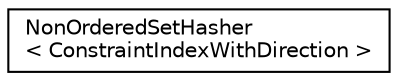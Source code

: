 digraph "Graphical Class Hierarchy"
{
 // LATEX_PDF_SIZE
  edge [fontname="Helvetica",fontsize="10",labelfontname="Helvetica",labelfontsize="10"];
  node [fontname="Helvetica",fontsize="10",shape=record];
  rankdir="LR";
  Node0 [label="NonOrderedSetHasher\l\< ConstraintIndexWithDirection \>",height=0.2,width=0.4,color="black", fillcolor="white", style="filled",URL="$classoperations__research_1_1bop_1_1_non_ordered_set_hasher.html",tooltip=" "];
}
